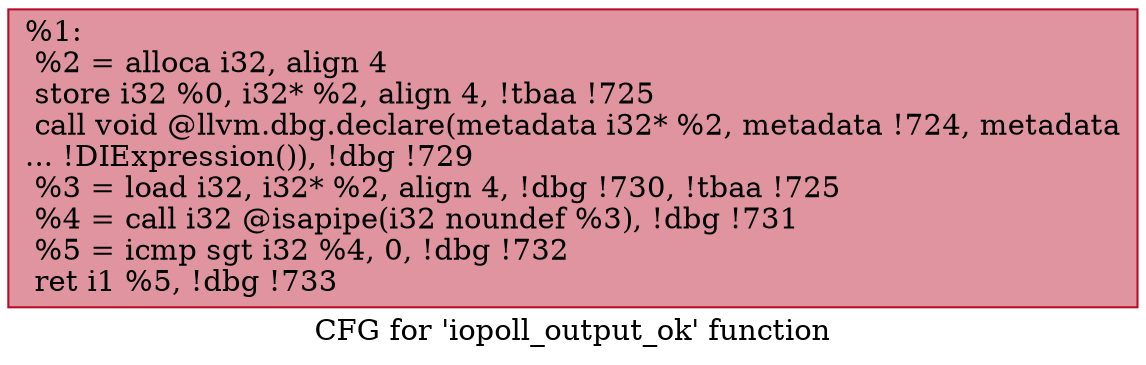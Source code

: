 digraph "CFG for 'iopoll_output_ok' function" {
	label="CFG for 'iopoll_output_ok' function";

	Node0x242a220 [shape=record,color="#b70d28ff", style=filled, fillcolor="#b70d2870",label="{%1:\l  %2 = alloca i32, align 4\l  store i32 %0, i32* %2, align 4, !tbaa !725\l  call void @llvm.dbg.declare(metadata i32* %2, metadata !724, metadata\l... !DIExpression()), !dbg !729\l  %3 = load i32, i32* %2, align 4, !dbg !730, !tbaa !725\l  %4 = call i32 @isapipe(i32 noundef %3), !dbg !731\l  %5 = icmp sgt i32 %4, 0, !dbg !732\l  ret i1 %5, !dbg !733\l}"];
}
